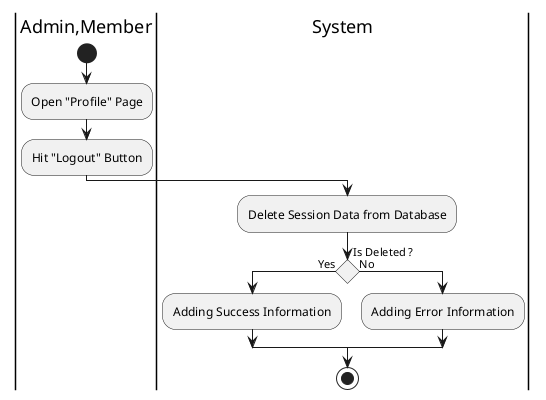 @startuml Logout

skinparam ConditionEndStyle hline
skinparam conditionStyle diamond
skinparam Monochrome true
skinparam Shadowing false

|Admin,Member|
start
:Open "Profile" Page;
:Hit "Logout" Button;

|System|
:Delete Session Data from Database;
|System|
if (Is Deleted ?) then (Yes)
    :Adding Success Information;
else (No)
    :Adding Error Information;
endif
stop

@enduml